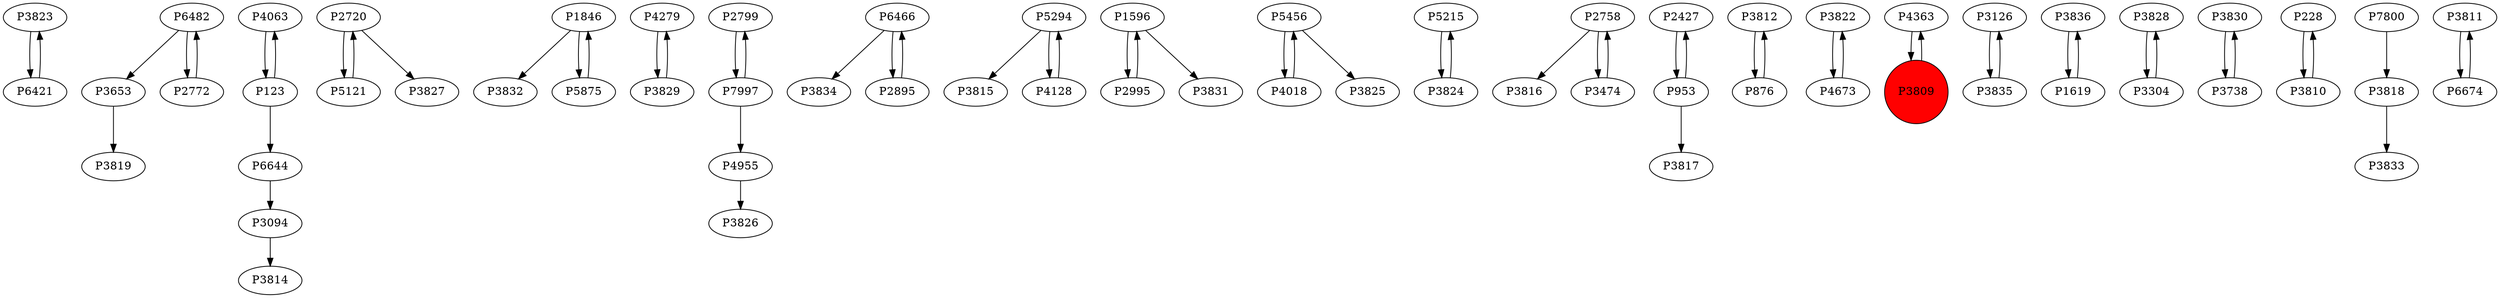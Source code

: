 digraph {
	P3823 -> P6421
	P6482 -> P3653
	P4063 -> P123
	P6421 -> P3823
	P2720 -> P5121
	P2720 -> P3827
	P1846 -> P3832
	P123 -> P4063
	P123 -> P6644
	P4279 -> P3829
	P2799 -> P7997
	P6466 -> P3834
	P1846 -> P5875
	P5294 -> P3815
	P7997 -> P4955
	P1596 -> P2995
	P5456 -> P4018
	P5215 -> P3824
	P5875 -> P1846
	P2758 -> P3816
	P2427 -> P953
	P3812 -> P876
	P3822 -> P4673
	P3829 -> P4279
	P4363 -> P3809
	P4018 -> P5456
	P953 -> P3817
	P3126 -> P3835
	P2758 -> P3474
	P1596 -> P3831
	P6482 -> P2772
	P3836 -> P1619
	P2895 -> P6466
	P3835 -> P3126
	P5294 -> P4128
	P3809 -> P4363
	P4128 -> P5294
	P3828 -> P3304
	P3830 -> P3738
	P228 -> P3810
	P3818 -> P3833
	P876 -> P3812
	P3811 -> P6674
	P4955 -> P3826
	P3304 -> P3828
	P953 -> P2427
	P6466 -> P2895
	P3824 -> P5215
	P6674 -> P3811
	P3738 -> P3830
	P6644 -> P3094
	P1619 -> P3836
	P2995 -> P1596
	P7800 -> P3818
	P3653 -> P3819
	P3474 -> P2758
	P4673 -> P3822
	P5456 -> P3825
	P3810 -> P228
	P5121 -> P2720
	P2772 -> P6482
	P7997 -> P2799
	P3094 -> P3814
	P3809 [shape=circle]
	P3809 [style=filled]
	P3809 [fillcolor=red]
}